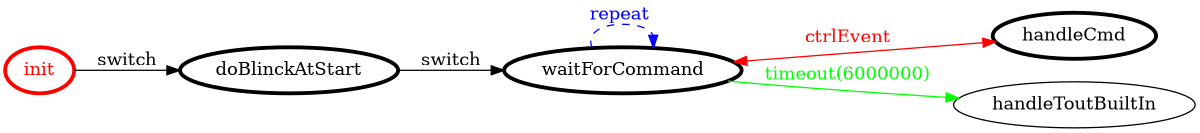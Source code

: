 /*
*
* A GraphViz DOT FSM description 
* Please use a GraphViz visualizer (like http://www.webgraphviz.com)
*  
*/

digraph finite_state_machine {
	rankdir=LR
	size="8,5"
	
	init [ color = red ][ fontcolor = red ][ penwidth = 3 ]
	handleCmd [ color = black ][ fontcolor = black ][ penwidth = 3 ]
	doBlinckAtStart [ color = black ][ fontcolor = black ][ penwidth = 3 ]
	waitForCommand [ color = black ][ fontcolor = black ][ penwidth = 3 ]
	
	doBlinckAtStart -> waitForCommand [ label = "switch" ][ color = black ][ fontcolor = black ]
	waitForCommand -> handleCmd [ label = "ctrlEvent" ][ color = red ][ fontcolor = red ][ dir = both ]
	init -> doBlinckAtStart [ label = "switch" ][ color = black ][ fontcolor = black ]
	waitForCommand -> handleToutBuiltIn [ label = "timeout(6000000)" ][ color = green ][ fontcolor = green ]
	waitForCommand -> waitForCommand [ label = "repeat "][ style = dashed ][ color = blue ][ fontcolor = blue ]
}
